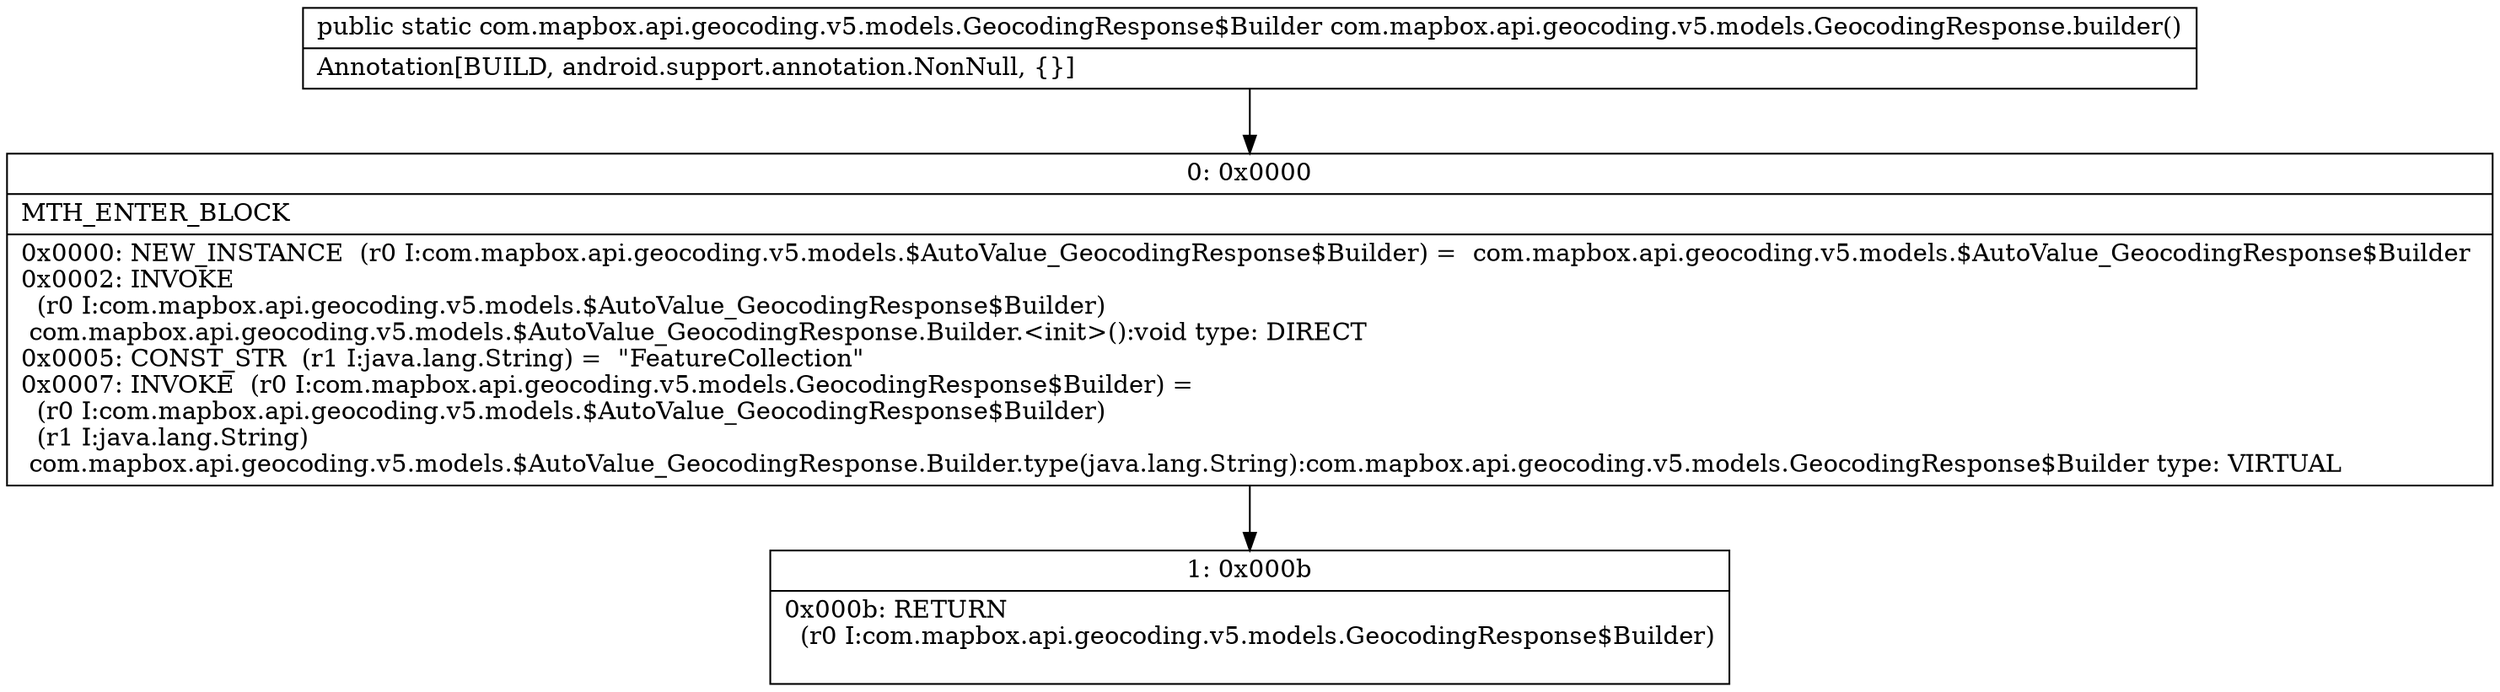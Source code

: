 digraph "CFG forcom.mapbox.api.geocoding.v5.models.GeocodingResponse.builder()Lcom\/mapbox\/api\/geocoding\/v5\/models\/GeocodingResponse$Builder;" {
Node_0 [shape=record,label="{0\:\ 0x0000|MTH_ENTER_BLOCK\l|0x0000: NEW_INSTANCE  (r0 I:com.mapbox.api.geocoding.v5.models.$AutoValue_GeocodingResponse$Builder) =  com.mapbox.api.geocoding.v5.models.$AutoValue_GeocodingResponse$Builder \l0x0002: INVOKE  \l  (r0 I:com.mapbox.api.geocoding.v5.models.$AutoValue_GeocodingResponse$Builder)\l com.mapbox.api.geocoding.v5.models.$AutoValue_GeocodingResponse.Builder.\<init\>():void type: DIRECT \l0x0005: CONST_STR  (r1 I:java.lang.String) =  \"FeatureCollection\" \l0x0007: INVOKE  (r0 I:com.mapbox.api.geocoding.v5.models.GeocodingResponse$Builder) = \l  (r0 I:com.mapbox.api.geocoding.v5.models.$AutoValue_GeocodingResponse$Builder)\l  (r1 I:java.lang.String)\l com.mapbox.api.geocoding.v5.models.$AutoValue_GeocodingResponse.Builder.type(java.lang.String):com.mapbox.api.geocoding.v5.models.GeocodingResponse$Builder type: VIRTUAL \l}"];
Node_1 [shape=record,label="{1\:\ 0x000b|0x000b: RETURN  \l  (r0 I:com.mapbox.api.geocoding.v5.models.GeocodingResponse$Builder)\l \l}"];
MethodNode[shape=record,label="{public static com.mapbox.api.geocoding.v5.models.GeocodingResponse$Builder com.mapbox.api.geocoding.v5.models.GeocodingResponse.builder()  | Annotation[BUILD, android.support.annotation.NonNull, \{\}]\l}"];
MethodNode -> Node_0;
Node_0 -> Node_1;
}

